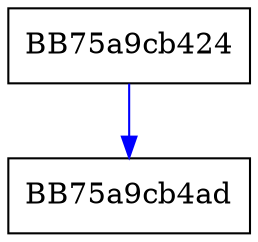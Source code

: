 digraph _get_normalized_path {
  node [shape="box"];
  graph [splines=ortho];
  BB75a9cb424 -> BB75a9cb4ad [color="blue"];
}